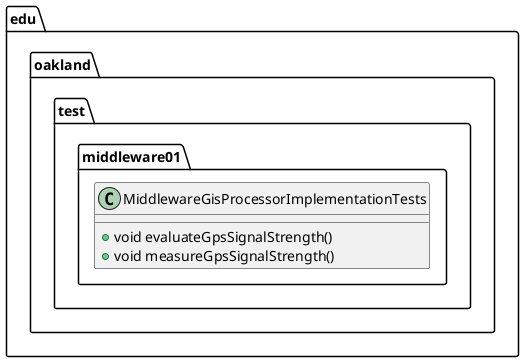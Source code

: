 @startuml MiddlewareGisProcessorImplementationTests

package edu.oakland.test.middleware01 {
  class MiddlewareGisProcessorImplementationTests {
    + void evaluateGpsSignalStrength()
    + void measureGpsSignalStrength()
  }
}

@enduml